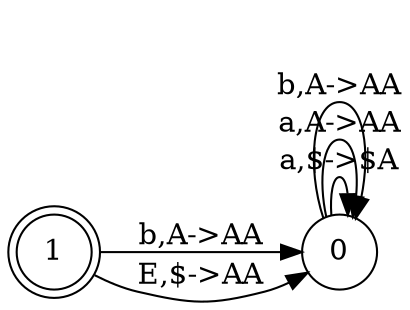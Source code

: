 digraph PDA {
    rankdir=LR;
    node [shape = circle];
    1 [shape = doublecircle];
    0;
    1 [shape = doublecircle];
    1 -> 0 [label = "b,A->AA"];
    1 -> 0 [label = "E,$->AA"];
    0 -> 0 [label = "a,$->$A"];
    0 -> 0 [label = "a,A->AA"];
    0 -> 0 [label = "b,A->AA"];
}
